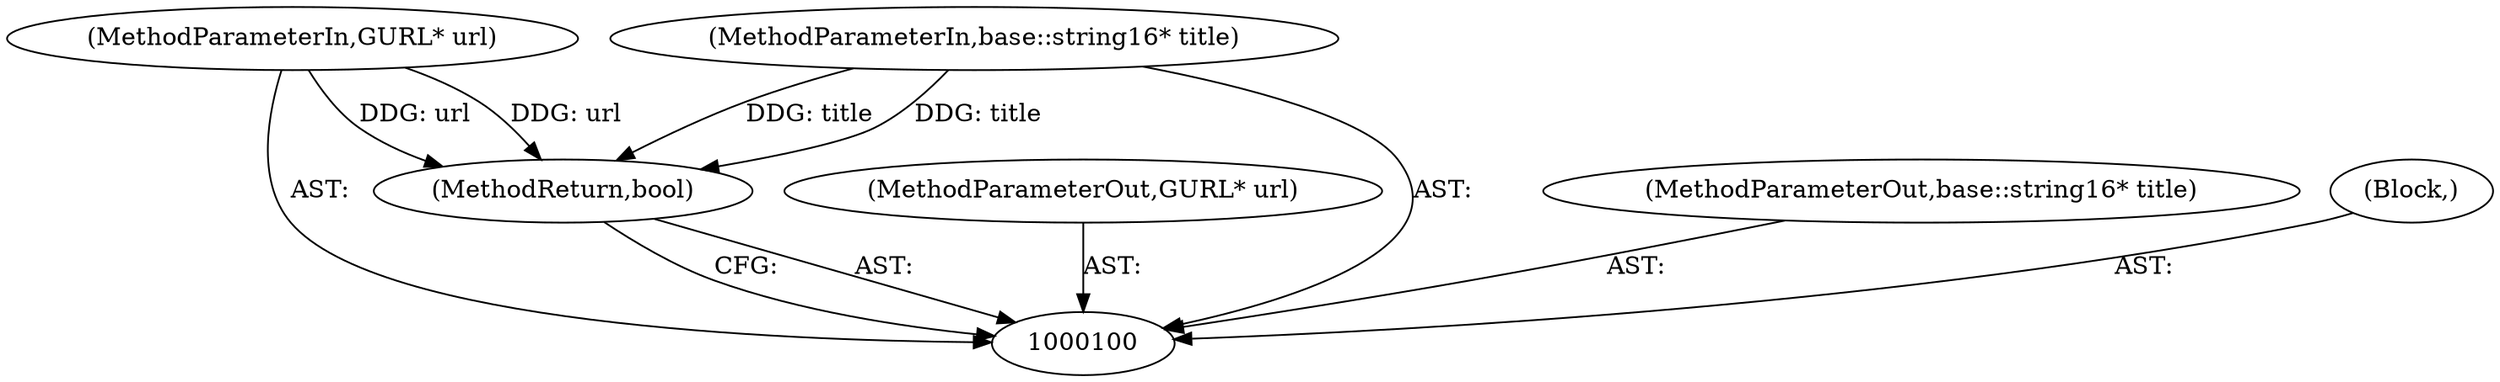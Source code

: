 digraph "0_Chrome_1161a49d663dd395bd639549c2dfe7324f847938_6" {
"1000104" [label="(MethodReturn,bool)"];
"1000101" [label="(MethodParameterIn,GURL* url)"];
"1000110" [label="(MethodParameterOut,GURL* url)"];
"1000102" [label="(MethodParameterIn,base::string16* title)"];
"1000111" [label="(MethodParameterOut,base::string16* title)"];
"1000103" [label="(Block,)"];
"1000104" -> "1000100"  [label="AST: "];
"1000104" -> "1000100"  [label="CFG: "];
"1000102" -> "1000104"  [label="DDG: title"];
"1000101" -> "1000104"  [label="DDG: url"];
"1000101" -> "1000100"  [label="AST: "];
"1000101" -> "1000104"  [label="DDG: url"];
"1000110" -> "1000100"  [label="AST: "];
"1000102" -> "1000100"  [label="AST: "];
"1000102" -> "1000104"  [label="DDG: title"];
"1000111" -> "1000100"  [label="AST: "];
"1000103" -> "1000100"  [label="AST: "];
}
